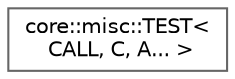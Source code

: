 digraph "Graphical Class Hierarchy"
{
 // INTERACTIVE_SVG=YES
 // LATEX_PDF_SIZE
  bgcolor="transparent";
  edge [fontname=Helvetica,fontsize=10,labelfontname=Helvetica,labelfontsize=10];
  node [fontname=Helvetica,fontsize=10,shape=box,height=0.2,width=0.4];
  rankdir="LR";
  Node0 [id="Node000000",label="core::misc::TEST\<\l CALL, C, A... \>",height=0.2,width=0.4,color="grey40", fillcolor="white", style="filled",URL="$d7/d5f/a00663.html",tooltip=" "];
}
